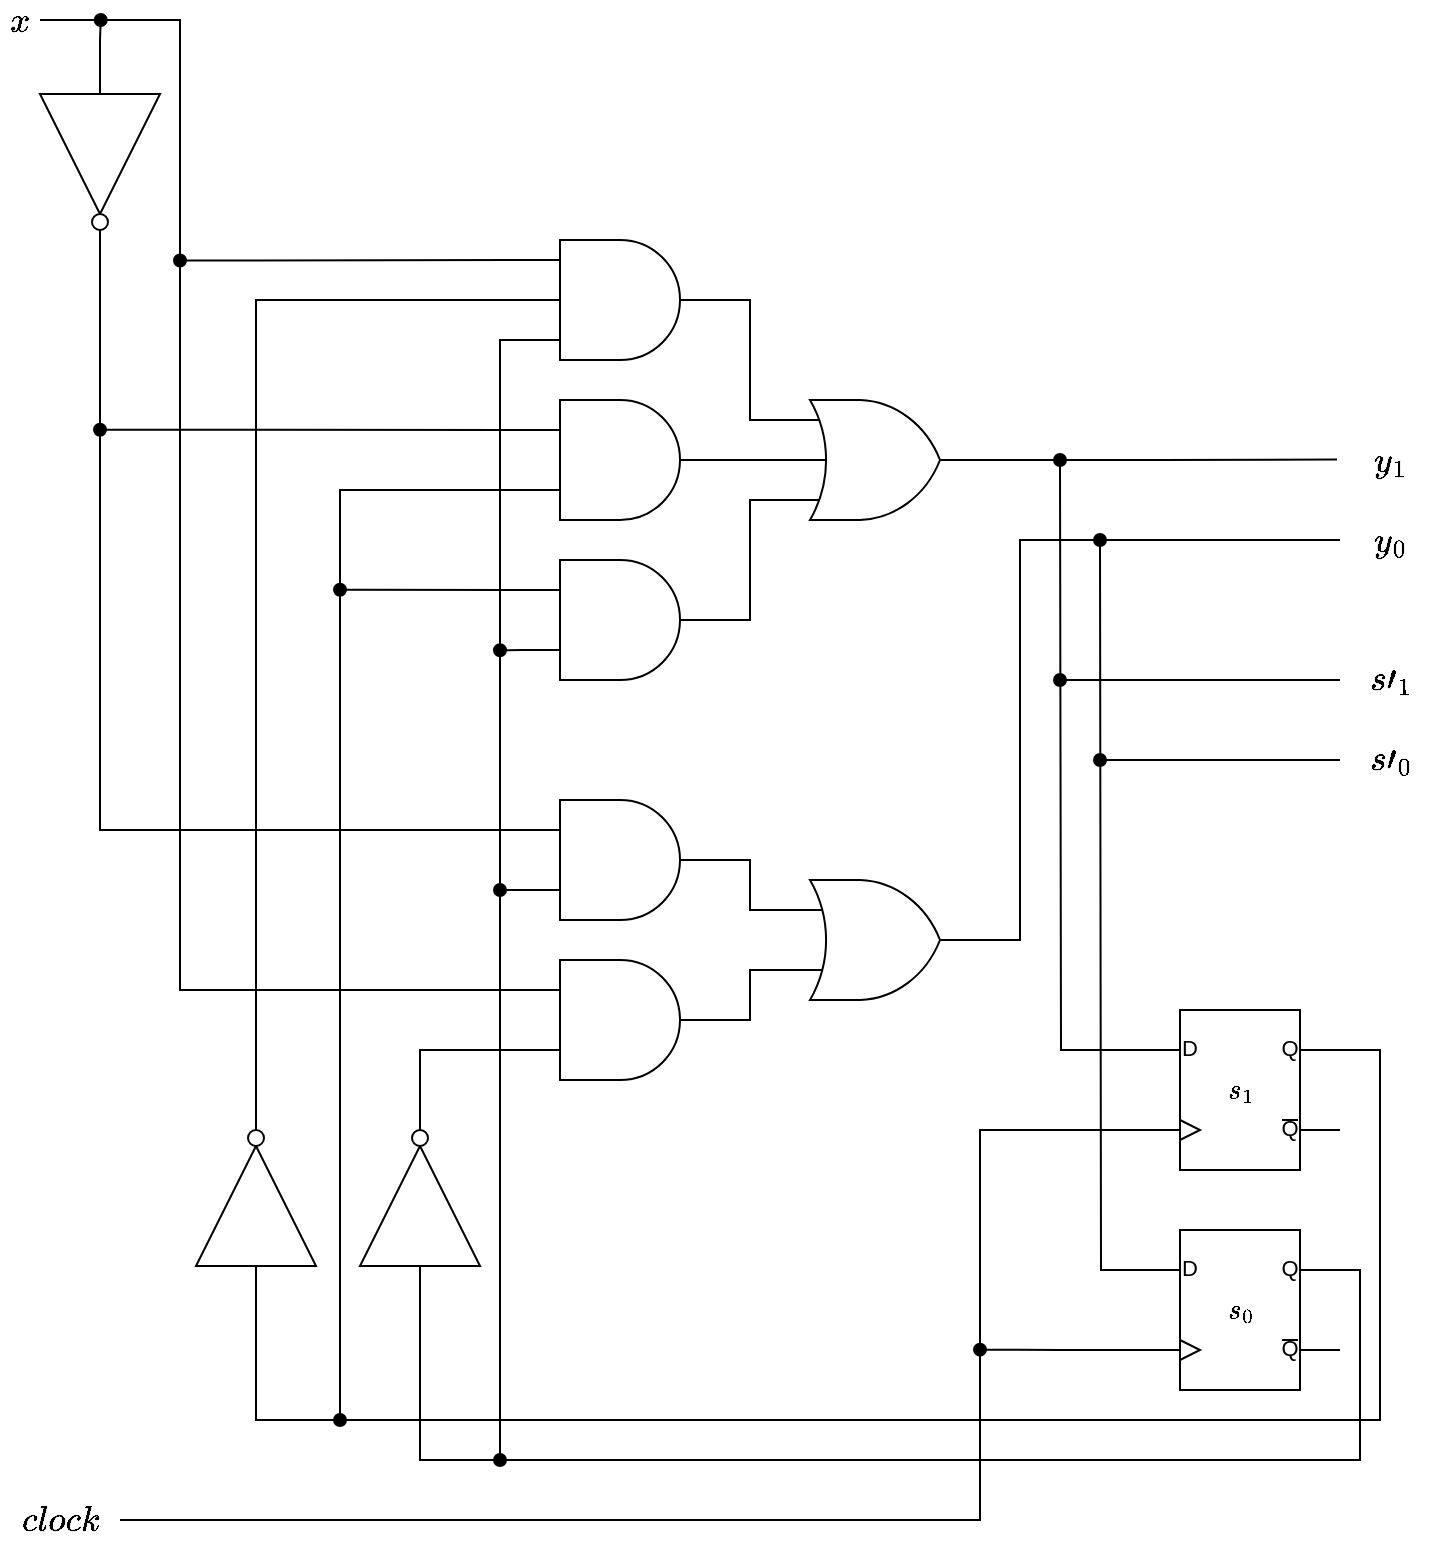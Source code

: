 <mxfile>
    <diagram id="SWcF1mND_rgqTfnpvK3I" name="Page-1">
        <mxGraphModel dx="447" dy="638" grid="1" gridSize="10" guides="1" tooltips="1" connect="1" arrows="1" fold="1" page="1" pageScale="1" pageWidth="827" pageHeight="1169" background="none" math="1" shadow="0">
            <root>
                <mxCell id="0"/>
                <mxCell id="1" parent="0"/>
                <mxCell id="239" style="edgeStyle=orthogonalEdgeStyle;rounded=0;jumpStyle=none;html=1;exitX=1;exitY=0.5;exitDx=0;exitDy=0;fontSize=15;endArrow=none;endFill=0;entryX=0;entryY=0.25;entryDx=0;entryDy=0;entryPerimeter=0;" parent="1" source="207" target="267" edge="1">
                    <mxGeometry relative="1" as="geometry">
                        <mxPoint x="100" y="530" as="targetPoint"/>
                        <Array as="points">
                            <mxPoint x="100" y="40"/>
                            <mxPoint x="100" y="525"/>
                        </Array>
                    </mxGeometry>
                </mxCell>
                <mxCell id="207" value="&lt;font style=&quot;font-size: 15px&quot;&gt;`x`&lt;/font&gt;" style="text;html=1;strokeColor=none;fillColor=none;align=center;verticalAlign=middle;whiteSpace=wrap;rounded=0;strokeWidth=1;" parent="1" vertex="1">
                    <mxGeometry x="10" y="30" width="20" height="20" as="geometry"/>
                </mxCell>
                <mxCell id="225" style="edgeStyle=orthogonalEdgeStyle;rounded=0;jumpStyle=none;html=1;exitX=1;exitY=0.25;exitDx=0;exitDy=0;exitPerimeter=0;fontSize=15;endArrow=none;endFill=0;entryX=0;entryY=0.75;entryDx=0;entryDy=0;entryPerimeter=0;" parent="1" source="223" target="252" edge="1">
                    <mxGeometry relative="1" as="geometry">
                        <mxPoint x="250" y="260" as="targetPoint"/>
                        <Array as="points">
                            <mxPoint x="700" y="555"/>
                            <mxPoint x="700" y="740"/>
                            <mxPoint x="180" y="740"/>
                            <mxPoint x="180" y="275"/>
                        </Array>
                    </mxGeometry>
                </mxCell>
                <mxCell id="284" style="edgeStyle=orthogonalEdgeStyle;rounded=0;jumpStyle=none;html=1;exitX=0;exitY=0.25;exitDx=0;exitDy=0;exitPerimeter=0;fontSize=15;endArrow=oval;endFill=1;" parent="1" source="223" edge="1">
                    <mxGeometry relative="1" as="geometry">
                        <mxPoint x="540" y="260" as="targetPoint"/>
                    </mxGeometry>
                </mxCell>
                <mxCell id="223" value="" style="verticalLabelPosition=bottom;shadow=0;dashed=0;align=center;html=1;verticalAlign=top;shape=mxgraph.electrical.logic_gates.d_type_flip-flop;fontSize=15;strokeWidth=1;" parent="1" vertex="1">
                    <mxGeometry x="580" y="535" width="100" height="80" as="geometry"/>
                </mxCell>
                <mxCell id="226" style="edgeStyle=orthogonalEdgeStyle;rounded=0;jumpStyle=none;html=1;exitX=1;exitY=0.25;exitDx=0;exitDy=0;exitPerimeter=0;fontSize=15;endArrow=none;endFill=0;entryX=0;entryY=0.5;entryDx=0;entryDy=0;entryPerimeter=0;" parent="1" source="224" target="250" edge="1">
                    <mxGeometry relative="1" as="geometry">
                        <mxPoint x="208" y="820" as="targetPoint"/>
                        <Array as="points">
                            <mxPoint x="690" y="665"/>
                            <mxPoint x="690" y="760"/>
                            <mxPoint x="220" y="760"/>
                        </Array>
                    </mxGeometry>
                </mxCell>
                <mxCell id="285" style="edgeStyle=orthogonalEdgeStyle;rounded=0;jumpStyle=none;html=1;exitX=0;exitY=0.25;exitDx=0;exitDy=0;exitPerimeter=0;fontSize=15;endArrow=oval;endFill=1;" parent="1" source="224" edge="1">
                    <mxGeometry relative="1" as="geometry">
                        <mxPoint x="560" y="300" as="targetPoint"/>
                    </mxGeometry>
                </mxCell>
                <mxCell id="292" style="edgeStyle=orthogonalEdgeStyle;rounded=0;jumpStyle=none;html=1;exitX=0;exitY=0.75;exitDx=0;exitDy=0;exitPerimeter=0;fontSize=15;endArrow=oval;endFill=1;" parent="1" source="224" edge="1">
                    <mxGeometry relative="1" as="geometry">
                        <mxPoint x="500" y="704.833" as="targetPoint"/>
                    </mxGeometry>
                </mxCell>
                <mxCell id="224" value="" style="verticalLabelPosition=bottom;shadow=0;dashed=0;align=center;html=1;verticalAlign=top;shape=mxgraph.electrical.logic_gates.d_type_flip-flop;fontSize=15;strokeWidth=1;" parent="1" vertex="1">
                    <mxGeometry x="580" y="645" width="100" height="80" as="geometry"/>
                </mxCell>
                <mxCell id="241" style="edgeStyle=orthogonalEdgeStyle;rounded=0;jumpStyle=none;html=1;exitX=1;exitY=0.5;exitDx=0;exitDy=0;exitPerimeter=0;fontSize=15;endArrow=none;endFill=0;entryX=0;entryY=0.25;entryDx=0;entryDy=0;entryPerimeter=0;" parent="1" source="240" target="264" edge="1">
                    <mxGeometry relative="1" as="geometry">
                        <mxPoint x="180" y="245" as="targetPoint"/>
                        <Array as="points">
                            <mxPoint x="60" y="445"/>
                        </Array>
                    </mxGeometry>
                </mxCell>
                <mxCell id="246" style="edgeStyle=orthogonalEdgeStyle;rounded=0;jumpStyle=none;html=1;exitX=0;exitY=0.5;exitDx=0;exitDy=0;exitPerimeter=0;fontSize=15;endArrow=oval;endFill=1;" parent="1" source="240" edge="1">
                    <mxGeometry relative="1" as="geometry">
                        <mxPoint x="60.364" y="40" as="targetPoint"/>
                    </mxGeometry>
                </mxCell>
                <mxCell id="240" value="" style="verticalLabelPosition=bottom;shadow=0;dashed=0;align=center;html=1;verticalAlign=top;shape=mxgraph.electrical.logic_gates.inverter_2;fontSize=15;strokeWidth=1;rotation=90;" parent="1" vertex="1">
                    <mxGeometry x="10" y="80" width="100" height="60" as="geometry"/>
                </mxCell>
                <mxCell id="245" style="edgeStyle=orthogonalEdgeStyle;rounded=0;jumpStyle=none;html=1;exitX=1;exitY=0.5;exitDx=0;exitDy=0;exitPerimeter=0;fontSize=15;endArrow=none;endFill=0;entryX=0;entryY=0.5;entryDx=0;entryDy=0;entryPerimeter=0;" parent="1" source="243" target="247" edge="1">
                    <mxGeometry relative="1" as="geometry">
                        <mxPoint x="140" y="190" as="targetPoint"/>
                    </mxGeometry>
                </mxCell>
                <mxCell id="288" style="edgeStyle=orthogonalEdgeStyle;rounded=0;jumpStyle=none;html=1;exitX=0;exitY=0.5;exitDx=0;exitDy=0;exitPerimeter=0;fontSize=15;endArrow=oval;endFill=1;" parent="1" source="243" edge="1">
                    <mxGeometry relative="1" as="geometry">
                        <mxPoint x="180" y="740" as="targetPoint"/>
                        <Array as="points">
                            <mxPoint x="138" y="740"/>
                        </Array>
                    </mxGeometry>
                </mxCell>
                <mxCell id="243" value="" style="verticalLabelPosition=bottom;shadow=0;dashed=0;align=center;html=1;verticalAlign=top;shape=mxgraph.electrical.logic_gates.inverter_2;fontSize=15;strokeWidth=1;rotation=-90;" parent="1" vertex="1">
                    <mxGeometry x="88" y="600" width="100" height="60" as="geometry"/>
                </mxCell>
                <mxCell id="261" style="edgeStyle=orthogonalEdgeStyle;rounded=0;jumpStyle=none;html=1;exitX=1;exitY=0.5;exitDx=0;exitDy=0;exitPerimeter=0;entryX=0;entryY=0.167;entryDx=0;entryDy=0;entryPerimeter=0;fontSize=15;endArrow=none;endFill=0;" parent="1" source="247" target="260" edge="1">
                    <mxGeometry relative="1" as="geometry"/>
                </mxCell>
                <mxCell id="294" style="edgeStyle=none;html=1;exitX=0;exitY=0.167;exitDx=0;exitDy=0;exitPerimeter=0;endArrow=oval;endFill=1;" edge="1" parent="1" source="247">
                    <mxGeometry relative="1" as="geometry">
                        <mxPoint x="100" y="160.286" as="targetPoint"/>
                    </mxGeometry>
                </mxCell>
                <mxCell id="247" value="" style="verticalLabelPosition=bottom;shadow=0;dashed=0;align=center;html=1;verticalAlign=top;shape=mxgraph.electrical.logic_gates.logic_gate;operation=and;fontSize=15;strokeWidth=1;numInputs=3;" parent="1" vertex="1">
                    <mxGeometry x="270" y="150" width="100" height="60" as="geometry"/>
                </mxCell>
                <mxCell id="251" style="edgeStyle=orthogonalEdgeStyle;rounded=0;jumpStyle=none;html=1;exitX=1;exitY=0.5;exitDx=0;exitDy=0;exitPerimeter=0;fontSize=15;endArrow=none;endFill=0;entryX=0;entryY=0.75;entryDx=0;entryDy=0;entryPerimeter=0;" parent="1" source="250" target="267" edge="1">
                    <mxGeometry relative="1" as="geometry">
                        <mxPoint x="220" y="350" as="targetPoint"/>
                    </mxGeometry>
                </mxCell>
                <mxCell id="250" value="" style="verticalLabelPosition=bottom;shadow=0;dashed=0;align=center;html=1;verticalAlign=top;shape=mxgraph.electrical.logic_gates.inverter_2;fontSize=15;strokeWidth=1;rotation=-90;" parent="1" vertex="1">
                    <mxGeometry x="170" y="600" width="100" height="60" as="geometry"/>
                </mxCell>
                <mxCell id="256" style="edgeStyle=orthogonalEdgeStyle;rounded=0;jumpStyle=none;html=1;exitX=0;exitY=0.833;exitDx=0;exitDy=0;exitPerimeter=0;fontSize=15;endArrow=oval;endFill=1;" parent="1" source="247" edge="1">
                    <mxGeometry relative="1" as="geometry">
                        <mxPoint x="260" y="760" as="targetPoint"/>
                    </mxGeometry>
                </mxCell>
                <mxCell id="262" style="edgeStyle=orthogonalEdgeStyle;rounded=0;jumpStyle=none;html=1;exitX=1;exitY=0.5;exitDx=0;exitDy=0;exitPerimeter=0;fontSize=15;endArrow=none;endFill=0;" parent="1" source="252" target="260" edge="1">
                    <mxGeometry relative="1" as="geometry"/>
                </mxCell>
                <mxCell id="300" style="edgeStyle=none;html=1;exitX=0;exitY=0.25;exitDx=0;exitDy=0;exitPerimeter=0;endArrow=oval;endFill=1;" edge="1" parent="1" source="252">
                    <mxGeometry relative="1" as="geometry">
                        <mxPoint x="60" y="244.857" as="targetPoint"/>
                    </mxGeometry>
                </mxCell>
                <mxCell id="252" value="" style="verticalLabelPosition=bottom;shadow=0;dashed=0;align=center;html=1;verticalAlign=top;shape=mxgraph.electrical.logic_gates.logic_gate;operation=and;fontSize=15;strokeWidth=1;numInputs=2;" parent="1" vertex="1">
                    <mxGeometry x="270" y="230" width="100" height="60" as="geometry"/>
                </mxCell>
                <mxCell id="263" style="edgeStyle=orthogonalEdgeStyle;rounded=0;jumpStyle=none;html=1;exitX=1;exitY=0.5;exitDx=0;exitDy=0;exitPerimeter=0;entryX=0;entryY=0.833;entryDx=0;entryDy=0;entryPerimeter=0;fontSize=15;endArrow=none;endFill=0;" parent="1" source="257" target="260" edge="1">
                    <mxGeometry relative="1" as="geometry"/>
                </mxCell>
                <mxCell id="298" style="edgeStyle=none;html=1;exitX=0;exitY=0.25;exitDx=0;exitDy=0;exitPerimeter=0;endArrow=oval;endFill=1;" edge="1" parent="1" source="257">
                    <mxGeometry relative="1" as="geometry">
                        <mxPoint x="180" y="324.857" as="targetPoint"/>
                    </mxGeometry>
                </mxCell>
                <mxCell id="299" style="edgeStyle=none;html=1;exitX=0;exitY=0.75;exitDx=0;exitDy=0;exitPerimeter=0;endArrow=oval;endFill=1;" edge="1" parent="1" source="257">
                    <mxGeometry relative="1" as="geometry">
                        <mxPoint x="260" y="355.143" as="targetPoint"/>
                    </mxGeometry>
                </mxCell>
                <mxCell id="257" value="" style="verticalLabelPosition=bottom;shadow=0;dashed=0;align=center;html=1;verticalAlign=top;shape=mxgraph.electrical.logic_gates.logic_gate;operation=and;fontSize=15;strokeWidth=1;numInputs=2;" parent="1" vertex="1">
                    <mxGeometry x="270" y="310" width="100" height="60" as="geometry"/>
                </mxCell>
                <mxCell id="273" style="edgeStyle=orthogonalEdgeStyle;rounded=0;jumpStyle=none;html=1;exitX=1;exitY=0.5;exitDx=0;exitDy=0;exitPerimeter=0;fontSize=15;endArrow=none;endFill=0;entryX=-0.03;entryY=0.488;entryDx=0;entryDy=0;entryPerimeter=0;" parent="1" source="260" target="275" edge="1">
                    <mxGeometry relative="1" as="geometry">
                        <mxPoint x="640" y="260" as="targetPoint"/>
                    </mxGeometry>
                </mxCell>
                <mxCell id="260" value="" style="verticalLabelPosition=bottom;shadow=0;dashed=0;align=center;html=1;verticalAlign=top;shape=mxgraph.electrical.logic_gates.logic_gate;operation=or;fontSize=15;strokeWidth=1;numInputs=3;" parent="1" vertex="1">
                    <mxGeometry x="400" y="230" width="100" height="60" as="geometry"/>
                </mxCell>
                <mxCell id="266" style="edgeStyle=orthogonalEdgeStyle;rounded=0;jumpStyle=none;html=1;exitX=0;exitY=0.75;exitDx=0;exitDy=0;exitPerimeter=0;fontSize=15;endArrow=oval;endFill=1;" parent="1" source="264" edge="1">
                    <mxGeometry relative="1" as="geometry">
                        <mxPoint x="260" y="474.826" as="targetPoint"/>
                    </mxGeometry>
                </mxCell>
                <mxCell id="271" style="edgeStyle=orthogonalEdgeStyle;rounded=0;jumpStyle=none;html=1;exitX=1;exitY=0.5;exitDx=0;exitDy=0;exitPerimeter=0;entryX=0;entryY=0.25;entryDx=0;entryDy=0;entryPerimeter=0;fontSize=15;endArrow=none;endFill=0;" parent="1" source="264" target="270" edge="1">
                    <mxGeometry relative="1" as="geometry"/>
                </mxCell>
                <mxCell id="264" value="" style="verticalLabelPosition=bottom;shadow=0;dashed=0;align=center;html=1;verticalAlign=top;shape=mxgraph.electrical.logic_gates.logic_gate;operation=and;fontSize=15;strokeWidth=1;" parent="1" vertex="1">
                    <mxGeometry x="270" y="430" width="100" height="60" as="geometry"/>
                </mxCell>
                <mxCell id="272" style="edgeStyle=orthogonalEdgeStyle;rounded=0;jumpStyle=none;html=1;exitX=1;exitY=0.5;exitDx=0;exitDy=0;exitPerimeter=0;entryX=0;entryY=0.75;entryDx=0;entryDy=0;entryPerimeter=0;fontSize=15;endArrow=none;endFill=0;" parent="1" source="267" target="270" edge="1">
                    <mxGeometry relative="1" as="geometry"/>
                </mxCell>
                <mxCell id="267" value="" style="verticalLabelPosition=bottom;shadow=0;dashed=0;align=center;html=1;verticalAlign=top;shape=mxgraph.electrical.logic_gates.logic_gate;operation=and;fontSize=15;strokeWidth=1;" parent="1" vertex="1">
                    <mxGeometry x="270" y="510" width="100" height="60" as="geometry"/>
                </mxCell>
                <mxCell id="277" style="edgeStyle=orthogonalEdgeStyle;rounded=0;jumpStyle=none;html=1;exitX=1;exitY=0.5;exitDx=0;exitDy=0;exitPerimeter=0;fontSize=15;endArrow=none;endFill=0;" parent="1" source="270" target="276" edge="1">
                    <mxGeometry relative="1" as="geometry">
                        <mxPoint x="620" y="305" as="targetPoint"/>
                        <Array as="points">
                            <mxPoint x="520" y="500"/>
                            <mxPoint x="520" y="300"/>
                        </Array>
                    </mxGeometry>
                </mxCell>
                <mxCell id="270" value="" style="verticalLabelPosition=bottom;shadow=0;dashed=0;align=center;html=1;verticalAlign=top;shape=mxgraph.electrical.logic_gates.logic_gate;operation=or;fontSize=15;strokeWidth=1;numInputs=2;" parent="1" vertex="1">
                    <mxGeometry x="400" y="470" width="100" height="60" as="geometry"/>
                </mxCell>
                <mxCell id="275" value="`y_1`" style="text;html=1;align=center;verticalAlign=middle;resizable=0;points=[];autosize=1;strokeColor=none;fillColor=none;fontSize=15;" parent="1" vertex="1">
                    <mxGeometry x="680" y="250" width="50" height="20" as="geometry"/>
                </mxCell>
                <mxCell id="276" value="`y_0`" style="text;html=1;align=center;verticalAlign=middle;resizable=0;points=[];autosize=1;strokeColor=none;fillColor=none;fontSize=15;" parent="1" vertex="1">
                    <mxGeometry x="680" y="290" width="50" height="20" as="geometry"/>
                </mxCell>
                <mxCell id="286" style="edgeStyle=orthogonalEdgeStyle;rounded=0;jumpStyle=none;html=1;fontSize=15;endArrow=oval;endFill=1;" parent="1" source="278" edge="1">
                    <mxGeometry relative="1" as="geometry">
                        <mxPoint x="540" y="370" as="targetPoint"/>
                    </mxGeometry>
                </mxCell>
                <mxCell id="278" value="`s'_1`" style="text;html=1;align=center;verticalAlign=middle;resizable=0;points=[];autosize=1;strokeColor=none;fillColor=none;fontSize=15;" parent="1" vertex="1">
                    <mxGeometry x="680" y="360" width="50" height="20" as="geometry"/>
                </mxCell>
                <mxCell id="287" style="edgeStyle=orthogonalEdgeStyle;rounded=0;jumpStyle=none;html=1;fontSize=15;endArrow=oval;endFill=1;" parent="1" source="279" edge="1">
                    <mxGeometry relative="1" as="geometry">
                        <mxPoint x="560" y="410" as="targetPoint"/>
                    </mxGeometry>
                </mxCell>
                <mxCell id="279" value="`s'_0`" style="text;html=1;align=center;verticalAlign=middle;resizable=0;points=[];autosize=1;strokeColor=none;fillColor=none;fontSize=15;" parent="1" vertex="1">
                    <mxGeometry x="680" y="400" width="50" height="20" as="geometry"/>
                </mxCell>
                <mxCell id="291" style="edgeStyle=orthogonalEdgeStyle;rounded=0;jumpStyle=none;html=1;entryX=0;entryY=0.75;entryDx=0;entryDy=0;entryPerimeter=0;fontSize=15;endArrow=none;endFill=0;" parent="1" source="290" target="223" edge="1">
                    <mxGeometry relative="1" as="geometry">
                        <Array as="points">
                            <mxPoint x="500" y="790"/>
                            <mxPoint x="500" y="595"/>
                        </Array>
                    </mxGeometry>
                </mxCell>
                <mxCell id="290" value="`clock`" style="text;html=1;align=center;verticalAlign=middle;resizable=0;points=[];autosize=1;strokeColor=none;fillColor=none;fontSize=15;" parent="1" vertex="1">
                    <mxGeometry x="10" y="780" width="60" height="20" as="geometry"/>
                </mxCell>
                <mxCell id="295" value="`s_1`" style="text;html=1;align=center;verticalAlign=middle;resizable=0;points=[];autosize=1;strokeColor=none;fillColor=none;" vertex="1" parent="1">
                    <mxGeometry x="610" y="565" width="40" height="20" as="geometry"/>
                </mxCell>
                <mxCell id="296" value="`s_0`" style="text;html=1;align=center;verticalAlign=middle;resizable=0;points=[];autosize=1;strokeColor=none;fillColor=none;" vertex="1" parent="1">
                    <mxGeometry x="610" y="675" width="40" height="20" as="geometry"/>
                </mxCell>
            </root>
        </mxGraphModel>
    </diagram>
</mxfile>